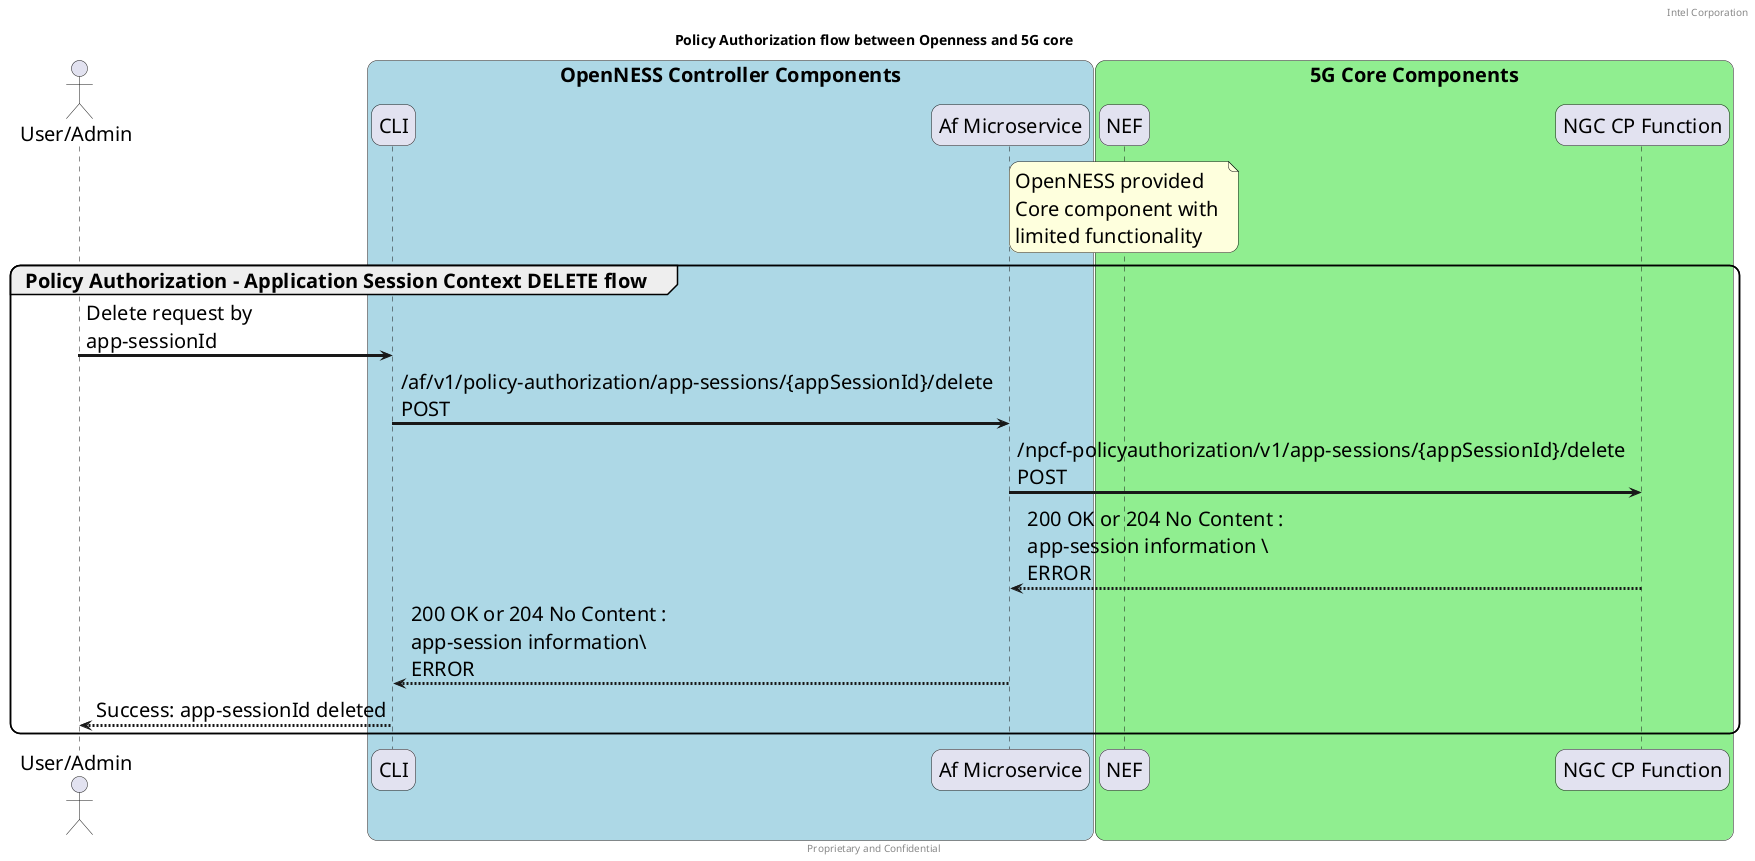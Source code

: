 @startuml
/' SPDX-License-Identifier: Apache-2.0
   Copyright (c) 2020 Intel Corporation
'/
skinparam monochrome false
skinparam roundcorner 20
skinparam defaultFontName "Intel Clear"
skinparam defaultFontSize 20
skinparam maxmessagesize 300
skinparam sequenceArrowThickness 3

header Intel Corporation
footer Proprietary and Confidential

title Policy Authorization flow between Openness and 5G core


actor "User/Admin" as user
participant "CLI" as CLI 
participant "Af Microservice" as AF 
participant "NEF" as NEF
participant "NGC CP Function" as 5GC


box "OpenNESS Controller Components" #LightBlue
	participant CLI
    participant AF
end box

box "5G Core Components" #LightGreen
	participant NEF
    participant 5GC
    note over NEF 
        OpenNESS provided 
        Core component with 
        limited functionality
    end note    
end box

group Policy Authorization - Application Session Context DELETE flow
    user -> CLI : Delete request by app-sessionId
    CLI -> AF : /af/v1/policy-authorization/app-sessions/{appSessionId}/delete POST
    AF -> 5GC : /npcf-policyauthorization/v1/app-sessions/{appSessionId}/delete POST

    5GC --> AF : 200 OK or 204 No Content : app-session information \ ERROR 
    AF --> CLI : 200 OK or 204 No Content : app-session information\ ERROR 
    CLI --> user : Success: app-sessionId deleted
end
@enduml